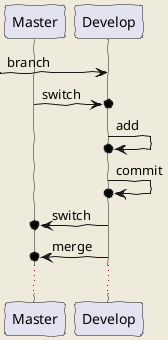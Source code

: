 @startuml

'Configuration
skinparam lifelineStrategy solid
skinparam backgroundColor #EEEBDC
skinparam handwritten true

'Participants
participant Master
participant Develop

'Diagram
[-> Develop             : branch
Master ->o Develop      : switch
Develop ->o Develop     : add
Develop ->o Develop     : commit
Develop ->o Master      : switch
Develop ->o Master      : merge

...

@enduml